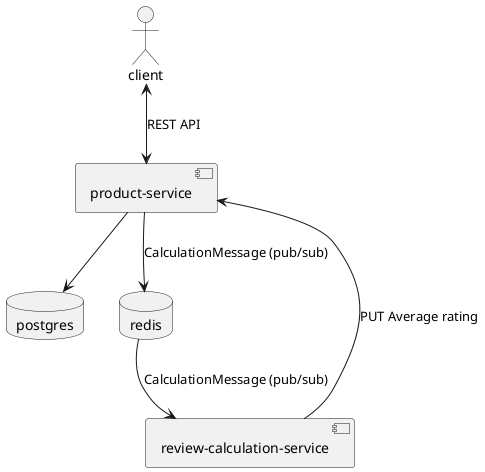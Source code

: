 @startuml
'https://plantuml.com/component-diagram

database postgres
database redis
actor client

[client] <--> [product-service] : REST API
[product-service] --> [postgres]
[product-service] --> [redis] : CalculationMessage (pub/sub)
[redis] --> [review-calculation-service] : CalculationMessage (pub/sub)
[review-calculation-service] --> [product-service] : PUT Average rating

@enduml